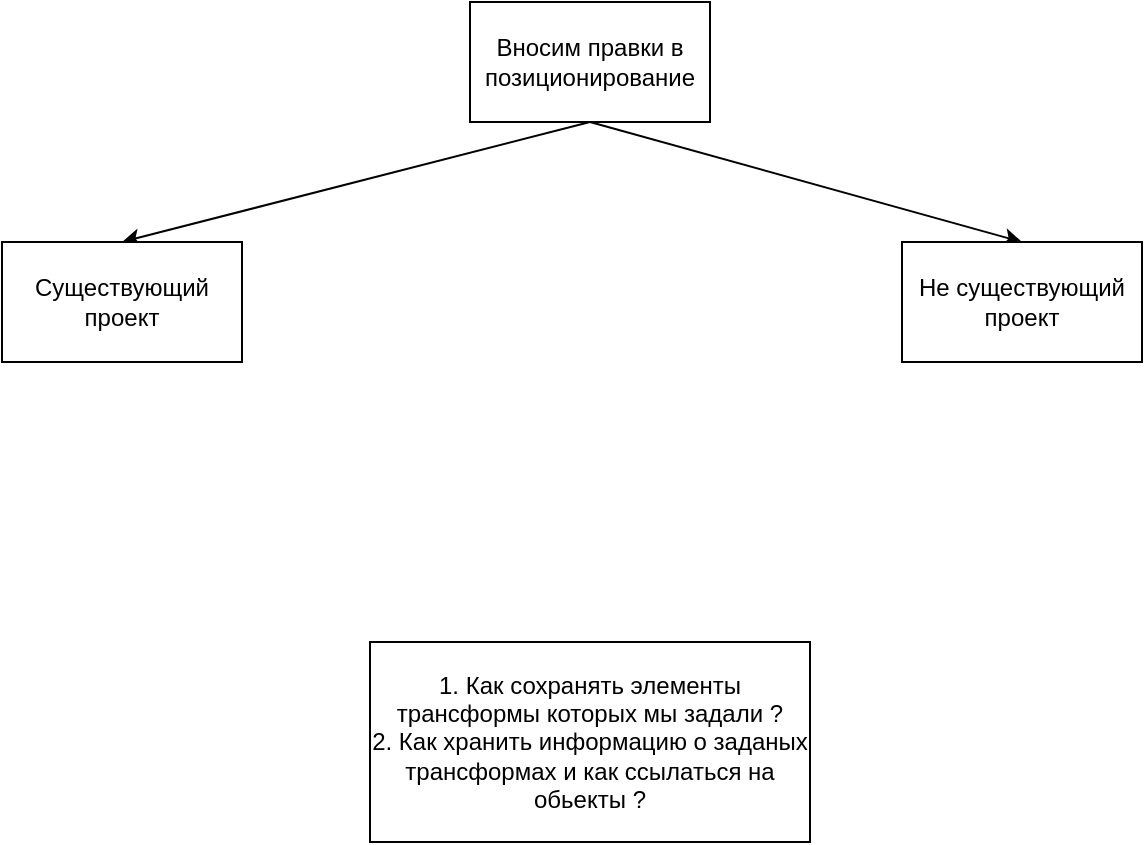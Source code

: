 <mxfile version="14.6.13" type="device"><diagram id="gr_PJeBjudpE7hIklXmn" name="Сторінка-1"><mxGraphModel dx="1422" dy="822" grid="1" gridSize="10" guides="1" tooltips="1" connect="1" arrows="1" fold="1" page="1" pageScale="1" pageWidth="827" pageHeight="1169" math="0" shadow="0"><root><mxCell id="0"/><mxCell id="1" parent="0"/><mxCell id="RvhoteGAf5bFe2AGnjYW-1" value="Вносим правки в позиционирование&lt;br&gt;" style="rounded=0;whiteSpace=wrap;html=1;" vertex="1" parent="1"><mxGeometry x="354" y="40" width="120" height="60" as="geometry"/></mxCell><mxCell id="RvhoteGAf5bFe2AGnjYW-2" value="" style="endArrow=classic;html=1;exitX=0.5;exitY=1;exitDx=0;exitDy=0;entryX=0.5;entryY=0;entryDx=0;entryDy=0;" edge="1" parent="1" source="RvhoteGAf5bFe2AGnjYW-1" target="RvhoteGAf5bFe2AGnjYW-5"><mxGeometry width="50" height="50" relative="1" as="geometry"><mxPoint x="414" y="120" as="sourcePoint"/><mxPoint x="200" y="160" as="targetPoint"/></mxGeometry></mxCell><mxCell id="RvhoteGAf5bFe2AGnjYW-3" value="" style="endArrow=classic;html=1;exitX=0.5;exitY=1;exitDx=0;exitDy=0;entryX=0.5;entryY=0;entryDx=0;entryDy=0;" edge="1" parent="1" source="RvhoteGAf5bFe2AGnjYW-1" target="RvhoteGAf5bFe2AGnjYW-4"><mxGeometry width="50" height="50" relative="1" as="geometry"><mxPoint x="414" y="140" as="sourcePoint"/><mxPoint x="580" y="160" as="targetPoint"/></mxGeometry></mxCell><mxCell id="RvhoteGAf5bFe2AGnjYW-4" value="Не существующий проект" style="rounded=0;whiteSpace=wrap;html=1;" vertex="1" parent="1"><mxGeometry x="570" y="160" width="120" height="60" as="geometry"/></mxCell><mxCell id="RvhoteGAf5bFe2AGnjYW-5" value="Существующий проект" style="rounded=0;whiteSpace=wrap;html=1;" vertex="1" parent="1"><mxGeometry x="120" y="160" width="120" height="60" as="geometry"/></mxCell><mxCell id="RvhoteGAf5bFe2AGnjYW-6" value="1. Как сохранять элементы трансформы которых мы задали ?&lt;br&gt;2. Как хранить информацию о заданых трансформах и как ссылаться на обьекты ?" style="rounded=0;whiteSpace=wrap;html=1;" vertex="1" parent="1"><mxGeometry x="304" y="360" width="220" height="100" as="geometry"/></mxCell></root></mxGraphModel></diagram></mxfile>